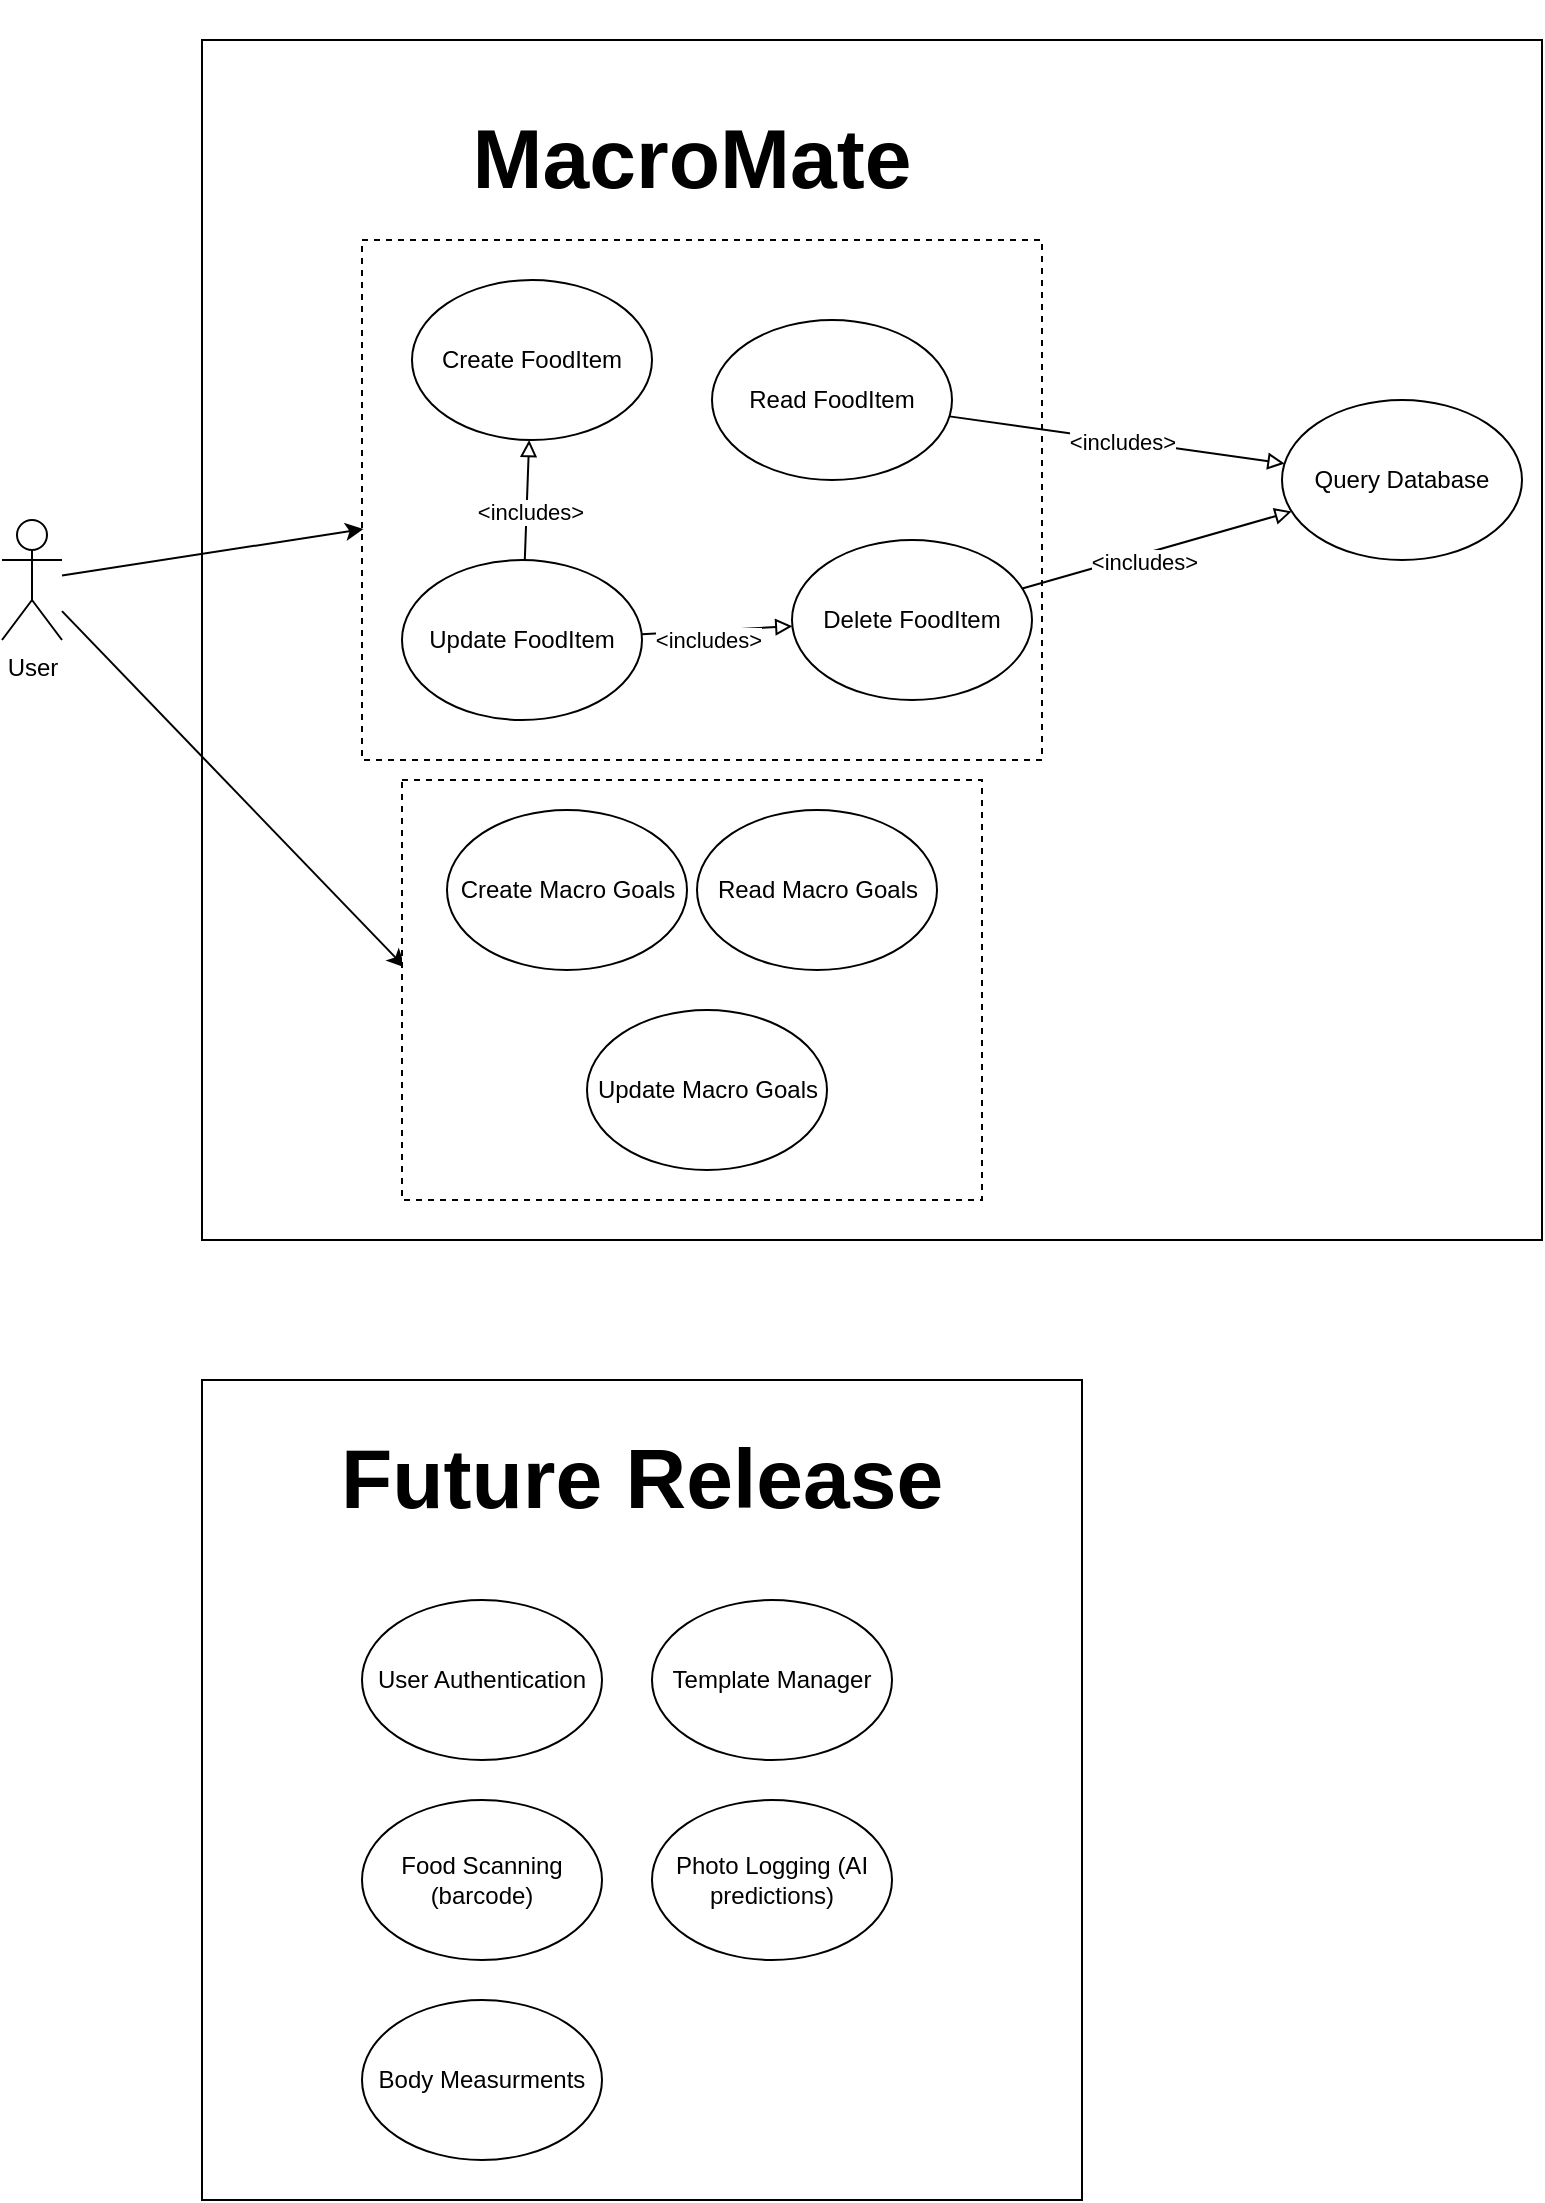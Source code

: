 <mxfile version="28.0.6" pages="3">
  <diagram name="Use-case diagram" id="jBow_mNzCGN9uOBBYrtV">
    <mxGraphModel dx="705" dy="1208" grid="1" gridSize="10" guides="1" tooltips="1" connect="1" arrows="1" fold="1" page="1" pageScale="1" pageWidth="850" pageHeight="1100" math="0" shadow="0">
      <root>
        <mxCell id="0" />
        <mxCell id="1" parent="0" />
        <mxCell id="U5rSeef03LjWIlhZXqFB-2" value="" style="rounded=0;whiteSpace=wrap;html=1;" vertex="1" parent="1">
          <mxGeometry x="140" y="50" width="670" height="600" as="geometry" />
        </mxCell>
        <mxCell id="U5rSeef03LjWIlhZXqFB-25" style="rounded=0;orthogonalLoop=1;jettySize=auto;html=1;entryX=0.005;entryY=0.446;entryDx=0;entryDy=0;entryPerimeter=0;" edge="1" parent="1" source="U5rSeef03LjWIlhZXqFB-1" target="U5rSeef03LjWIlhZXqFB-24">
          <mxGeometry relative="1" as="geometry" />
        </mxCell>
        <mxCell id="U5rSeef03LjWIlhZXqFB-1" value="User" style="shape=umlActor;verticalLabelPosition=bottom;verticalAlign=top;html=1;outlineConnect=0;" vertex="1" parent="1">
          <mxGeometry x="40" y="290" width="30" height="60" as="geometry" />
        </mxCell>
        <mxCell id="U5rSeef03LjWIlhZXqFB-23" value="" style="rounded=0;whiteSpace=wrap;html=1;dashed=1;" vertex="1" parent="1">
          <mxGeometry x="220" y="150" width="340" height="260" as="geometry" />
        </mxCell>
        <mxCell id="U5rSeef03LjWIlhZXqFB-3" value="Create FoodItem" style="ellipse;whiteSpace=wrap;html=1;" vertex="1" parent="1">
          <mxGeometry x="245" y="170" width="120" height="80" as="geometry" />
        </mxCell>
        <mxCell id="U5rSeef03LjWIlhZXqFB-6" style="rounded=0;orthogonalLoop=1;jettySize=auto;html=1;entryX=0.002;entryY=0.556;entryDx=0;entryDy=0;entryPerimeter=0;" edge="1" parent="1" source="U5rSeef03LjWIlhZXqFB-1" target="U5rSeef03LjWIlhZXqFB-23">
          <mxGeometry relative="1" as="geometry" />
        </mxCell>
        <mxCell id="U5rSeef03LjWIlhZXqFB-10" value="Delete FoodItem" style="ellipse;whiteSpace=wrap;html=1;" vertex="1" parent="1">
          <mxGeometry x="435" y="300" width="120" height="80" as="geometry" />
        </mxCell>
        <mxCell id="U5rSeef03LjWIlhZXqFB-19" value="Read FoodItem" style="ellipse;whiteSpace=wrap;html=1;" vertex="1" parent="1">
          <mxGeometry x="395" y="190" width="120" height="80" as="geometry" />
        </mxCell>
        <mxCell id="IylNz-2hLhkDslfBnV60-1" style="rounded=0;orthogonalLoop=1;jettySize=auto;html=1;endArrow=block;endFill=0;" edge="1" parent="1" source="U5rSeef03LjWIlhZXqFB-21" target="U5rSeef03LjWIlhZXqFB-3">
          <mxGeometry relative="1" as="geometry" />
        </mxCell>
        <mxCell id="IylNz-2hLhkDslfBnV60-3" value="&amp;lt;includes&amp;gt;" style="edgeLabel;html=1;align=center;verticalAlign=middle;resizable=0;points=[];" vertex="1" connectable="0" parent="IylNz-2hLhkDslfBnV60-1">
          <mxGeometry x="-0.207" y="-1" relative="1" as="geometry">
            <mxPoint as="offset" />
          </mxGeometry>
        </mxCell>
        <mxCell id="IylNz-2hLhkDslfBnV60-2" style="rounded=0;orthogonalLoop=1;jettySize=auto;html=1;endArrow=block;endFill=0;" edge="1" parent="1" source="U5rSeef03LjWIlhZXqFB-21" target="U5rSeef03LjWIlhZXqFB-10">
          <mxGeometry relative="1" as="geometry" />
        </mxCell>
        <mxCell id="IylNz-2hLhkDslfBnV60-4" value="&amp;lt;includes&amp;gt;" style="edgeLabel;html=1;align=center;verticalAlign=middle;resizable=0;points=[];" vertex="1" connectable="0" parent="IylNz-2hLhkDslfBnV60-2">
          <mxGeometry x="-0.482" y="1" relative="1" as="geometry">
            <mxPoint x="13" y="5" as="offset" />
          </mxGeometry>
        </mxCell>
        <mxCell id="U5rSeef03LjWIlhZXqFB-21" value="Update FoodItem" style="ellipse;whiteSpace=wrap;html=1;" vertex="1" parent="1">
          <mxGeometry x="240" y="310" width="120" height="80" as="geometry" />
        </mxCell>
        <mxCell id="U5rSeef03LjWIlhZXqFB-24" value="" style="rounded=0;whiteSpace=wrap;html=1;dashed=1;" vertex="1" parent="1">
          <mxGeometry x="240" y="420" width="290" height="210" as="geometry" />
        </mxCell>
        <mxCell id="U5rSeef03LjWIlhZXqFB-4" value="Read Macro Goals" style="ellipse;whiteSpace=wrap;html=1;" vertex="1" parent="1">
          <mxGeometry x="387.5" y="435" width="120" height="80" as="geometry" />
        </mxCell>
        <mxCell id="U5rSeef03LjWIlhZXqFB-5" value="Create Macro Goals" style="ellipse;whiteSpace=wrap;html=1;" vertex="1" parent="1">
          <mxGeometry x="262.5" y="435" width="120" height="80" as="geometry" />
        </mxCell>
        <mxCell id="U5rSeef03LjWIlhZXqFB-20" value="Update Macro Goals" style="ellipse;whiteSpace=wrap;html=1;" vertex="1" parent="1">
          <mxGeometry x="332.5" y="535" width="120" height="80" as="geometry" />
        </mxCell>
        <mxCell id="U5rSeef03LjWIlhZXqFB-28" value="&lt;font style=&quot;font-size: 42px;&quot;&gt;&lt;b&gt;MacroMate&lt;/b&gt;&lt;/font&gt;" style="text;html=1;align=center;verticalAlign=middle;whiteSpace=wrap;rounded=0;" vertex="1" parent="1">
          <mxGeometry x="230" y="30" width="310" height="160" as="geometry" />
        </mxCell>
        <mxCell id="U5rSeef03LjWIlhZXqFB-29" value="" style="rounded=0;whiteSpace=wrap;html=1;" vertex="1" parent="1">
          <mxGeometry x="140" y="720" width="440" height="410" as="geometry" />
        </mxCell>
        <mxCell id="U5rSeef03LjWIlhZXqFB-30" value="&lt;font style=&quot;font-size: 42px;&quot;&gt;&lt;b&gt;Future Release&lt;/b&gt;&lt;/font&gt;" style="text;html=1;align=center;verticalAlign=middle;whiteSpace=wrap;rounded=0;" vertex="1" parent="1">
          <mxGeometry x="205" y="690" width="310" height="160" as="geometry" />
        </mxCell>
        <mxCell id="U5rSeef03LjWIlhZXqFB-33" value="User Authentication" style="ellipse;whiteSpace=wrap;html=1;" vertex="1" parent="1">
          <mxGeometry x="220" y="830" width="120" height="80" as="geometry" />
        </mxCell>
        <mxCell id="U5rSeef03LjWIlhZXqFB-34" value="Template Manager" style="ellipse;whiteSpace=wrap;html=1;" vertex="1" parent="1">
          <mxGeometry x="365" y="830" width="120" height="80" as="geometry" />
        </mxCell>
        <mxCell id="xqedrYDBCNj9wpR1KkHt-1" value="Food Scanning (barcode)" style="ellipse;whiteSpace=wrap;html=1;" vertex="1" parent="1">
          <mxGeometry x="220" y="930" width="120" height="80" as="geometry" />
        </mxCell>
        <mxCell id="xqedrYDBCNj9wpR1KkHt-2" value="Photo Logging (AI predictions)" style="ellipse;whiteSpace=wrap;html=1;" vertex="1" parent="1">
          <mxGeometry x="365" y="930" width="120" height="80" as="geometry" />
        </mxCell>
        <mxCell id="5pbFNkUTdyOQCOuKdF-y-1" value="Body Measurments" style="ellipse;whiteSpace=wrap;html=1;" vertex="1" parent="1">
          <mxGeometry x="220" y="1030" width="120" height="80" as="geometry" />
        </mxCell>
        <mxCell id="1WmLyUkmRnaLj7cnnRX_-2" style="rounded=0;orthogonalLoop=1;jettySize=auto;html=1;endArrow=block;endFill=0;" edge="1" parent="1" source="U5rSeef03LjWIlhZXqFB-10" target="1WmLyUkmRnaLj7cnnRX_-1">
          <mxGeometry relative="1" as="geometry" />
        </mxCell>
        <mxCell id="1WmLyUkmRnaLj7cnnRX_-5" value="&amp;lt;includes&amp;gt;" style="edgeLabel;html=1;align=center;verticalAlign=middle;resizable=0;points=[];" vertex="1" connectable="0" parent="1WmLyUkmRnaLj7cnnRX_-2">
          <mxGeometry x="-0.07" y="1" relative="1" as="geometry">
            <mxPoint x="-2" y="5" as="offset" />
          </mxGeometry>
        </mxCell>
        <mxCell id="1WmLyUkmRnaLj7cnnRX_-3" style="rounded=0;orthogonalLoop=1;jettySize=auto;html=1;endArrow=block;endFill=0;" edge="1" parent="1" source="U5rSeef03LjWIlhZXqFB-19" target="1WmLyUkmRnaLj7cnnRX_-1">
          <mxGeometry relative="1" as="geometry" />
        </mxCell>
        <mxCell id="1WmLyUkmRnaLj7cnnRX_-4" value="&amp;lt;includes&amp;gt;" style="edgeLabel;html=1;align=center;verticalAlign=middle;resizable=0;points=[];" vertex="1" connectable="0" parent="1WmLyUkmRnaLj7cnnRX_-3">
          <mxGeometry x="-0.313" y="3" relative="1" as="geometry">
            <mxPoint x="28" y="7" as="offset" />
          </mxGeometry>
        </mxCell>
        <mxCell id="1WmLyUkmRnaLj7cnnRX_-1" value="Query Database" style="ellipse;whiteSpace=wrap;html=1;" vertex="1" parent="1">
          <mxGeometry x="680" y="230" width="120" height="80" as="geometry" />
        </mxCell>
      </root>
    </mxGraphModel>
  </diagram>
  <diagram id="gr8Y483bi6J3H4xXprHQ" name="Activity Diagrams">
    <mxGraphModel dx="1943" dy="1143" grid="1" gridSize="10" guides="1" tooltips="1" connect="1" arrows="1" fold="1" page="1" pageScale="1" pageWidth="850" pageHeight="1100" math="0" shadow="0">
      <root>
        <mxCell id="0" />
        <mxCell id="1" parent="0" />
        <mxCell id="S19IM_V1eHa90hU74MjL-1" value="&lt;font style=&quot;font-size: 32px;&quot;&gt;Create FoodItem&lt;/font&gt;" style="text;html=1;align=center;verticalAlign=middle;whiteSpace=wrap;rounded=0;" vertex="1" parent="1">
          <mxGeometry x="80" y="50" width="180" height="40" as="geometry" />
        </mxCell>
        <mxCell id="YhLAo5q16ZlPgTLbm7TN-5" style="edgeStyle=orthogonalEdgeStyle;rounded=0;orthogonalLoop=1;jettySize=auto;html=1;" edge="1" parent="1" source="YhLAo5q16ZlPgTLbm7TN-2" target="YhLAo5q16ZlPgTLbm7TN-4">
          <mxGeometry relative="1" as="geometry" />
        </mxCell>
        <mxCell id="YhLAo5q16ZlPgTLbm7TN-2" value="" style="ellipse;" vertex="1" parent="1">
          <mxGeometry x="150" y="130" width="30" height="30" as="geometry" />
        </mxCell>
        <mxCell id="YhLAo5q16ZlPgTLbm7TN-3" value="" style="ellipse;html=1;shape=endState;fillColor=strokeColor;" vertex="1" parent="1">
          <mxGeometry x="150" y="500" width="30" height="30" as="geometry" />
        </mxCell>
        <mxCell id="YhLAo5q16ZlPgTLbm7TN-7" style="edgeStyle=orthogonalEdgeStyle;rounded=0;orthogonalLoop=1;jettySize=auto;html=1;" edge="1" parent="1" source="YhLAo5q16ZlPgTLbm7TN-4" target="YhLAo5q16ZlPgTLbm7TN-6">
          <mxGeometry relative="1" as="geometry" />
        </mxCell>
        <mxCell id="YhLAo5q16ZlPgTLbm7TN-4" value="Input name, calories, protein, fat, carbs, date" style="rounded=1;whiteSpace=wrap;html=1;" vertex="1" parent="1">
          <mxGeometry x="113.75" y="210" width="102.5" height="50" as="geometry" />
        </mxCell>
        <mxCell id="YhLAo5q16ZlPgTLbm7TN-8" style="edgeStyle=orthogonalEdgeStyle;rounded=0;orthogonalLoop=1;jettySize=auto;html=1;entryX=0;entryY=0.5;entryDx=0;entryDy=0;" edge="1" parent="1" source="YhLAo5q16ZlPgTLbm7TN-6" target="YhLAo5q16ZlPgTLbm7TN-4">
          <mxGeometry relative="1" as="geometry">
            <Array as="points">
              <mxPoint x="94" y="315" />
              <mxPoint x="94" y="235" />
            </Array>
          </mxGeometry>
        </mxCell>
        <mxCell id="YhLAo5q16ZlPgTLbm7TN-9" value="invalid" style="edgeLabel;html=1;align=center;verticalAlign=middle;resizable=0;points=[];" vertex="1" connectable="0" parent="YhLAo5q16ZlPgTLbm7TN-8">
          <mxGeometry x="-0.516" y="-1" relative="1" as="geometry">
            <mxPoint x="8" y="1" as="offset" />
          </mxGeometry>
        </mxCell>
        <mxCell id="YhLAo5q16ZlPgTLbm7TN-11" style="edgeStyle=orthogonalEdgeStyle;rounded=0;orthogonalLoop=1;jettySize=auto;html=1;" edge="1" parent="1" source="YhLAo5q16ZlPgTLbm7TN-6" target="YhLAo5q16ZlPgTLbm7TN-10">
          <mxGeometry relative="1" as="geometry" />
        </mxCell>
        <mxCell id="YhLAo5q16ZlPgTLbm7TN-13" value="valid" style="edgeLabel;html=1;align=center;verticalAlign=middle;resizable=0;points=[];" vertex="1" connectable="0" parent="YhLAo5q16ZlPgTLbm7TN-11">
          <mxGeometry x="-0.214" y="1" relative="1" as="geometry">
            <mxPoint x="-1" as="offset" />
          </mxGeometry>
        </mxCell>
        <mxCell id="YhLAo5q16ZlPgTLbm7TN-6" value="" style="rhombus;whiteSpace=wrap;html=1;" vertex="1" parent="1">
          <mxGeometry x="150" y="300" width="30" height="30" as="geometry" />
        </mxCell>
        <mxCell id="YhLAo5q16ZlPgTLbm7TN-12" style="edgeStyle=orthogonalEdgeStyle;rounded=0;orthogonalLoop=1;jettySize=auto;html=1;" edge="1" parent="1" source="YhLAo5q16ZlPgTLbm7TN-10" target="YhLAo5q16ZlPgTLbm7TN-3">
          <mxGeometry relative="1" as="geometry" />
        </mxCell>
        <mxCell id="YhLAo5q16ZlPgTLbm7TN-10" value="Save in Database" style="rounded=1;whiteSpace=wrap;html=1;" vertex="1" parent="1">
          <mxGeometry x="105" y="370" width="120" height="60" as="geometry" />
        </mxCell>
        <mxCell id="s4U3M31BNokX08P3aMhR-1" value="&lt;font style=&quot;font-size: 32px;&quot;&gt;Read FoodItem&lt;/font&gt;" style="text;html=1;align=center;verticalAlign=middle;whiteSpace=wrap;rounded=0;" vertex="1" parent="1">
          <mxGeometry x="335" y="50" width="180" height="40" as="geometry" />
        </mxCell>
        <mxCell id="s4U3M31BNokX08P3aMhR-5" style="edgeStyle=orthogonalEdgeStyle;rounded=0;orthogonalLoop=1;jettySize=auto;html=1;" edge="1" parent="1" source="s4U3M31BNokX08P3aMhR-2" target="s4U3M31BNokX08P3aMhR-4">
          <mxGeometry relative="1" as="geometry" />
        </mxCell>
        <mxCell id="s4U3M31BNokX08P3aMhR-2" value="" style="ellipse;" vertex="1" parent="1">
          <mxGeometry x="410.25" y="130" width="30" height="30" as="geometry" />
        </mxCell>
        <mxCell id="s4U3M31BNokX08P3aMhR-3" value="" style="ellipse;html=1;shape=endState;fillColor=strokeColor;" vertex="1" parent="1">
          <mxGeometry x="410.25" y="520" width="30" height="30" as="geometry" />
        </mxCell>
        <mxCell id="s4U3M31BNokX08P3aMhR-10" style="edgeStyle=orthogonalEdgeStyle;rounded=0;orthogonalLoop=1;jettySize=auto;html=1;" edge="1" parent="1" source="s4U3M31BNokX08P3aMhR-4" target="s4U3M31BNokX08P3aMhR-6">
          <mxGeometry relative="1" as="geometry" />
        </mxCell>
        <mxCell id="s4U3M31BNokX08P3aMhR-4" value="Get foodItem ID" style="rounded=1;whiteSpace=wrap;html=1;" vertex="1" parent="1">
          <mxGeometry x="374" y="210" width="102.5" height="50" as="geometry" />
        </mxCell>
        <mxCell id="s4U3M31BNokX08P3aMhR-11" style="edgeStyle=orthogonalEdgeStyle;rounded=0;orthogonalLoop=1;jettySize=auto;html=1;" edge="1" parent="1" source="s4U3M31BNokX08P3aMhR-6" target="W6EAIy1qEaVdQvwEI4xQ-15">
          <mxGeometry relative="1" as="geometry">
            <mxPoint x="425" y="385" as="targetPoint" />
          </mxGeometry>
        </mxCell>
        <mxCell id="s4U3M31BNokX08P3aMhR-6" value="Query Database" style="rounded=1;whiteSpace=wrap;html=1;" vertex="1" parent="1">
          <mxGeometry x="374" y="300" width="102.5" height="50" as="geometry" />
        </mxCell>
        <mxCell id="udlB4M8ms071vq05Iu0C-1" value="&lt;font style=&quot;font-size: 32px;&quot;&gt;Update FoodItem&lt;/font&gt;" style="text;html=1;align=center;verticalAlign=middle;whiteSpace=wrap;rounded=0;" vertex="1" parent="1">
          <mxGeometry x="590" y="50" width="200" height="40" as="geometry" />
        </mxCell>
        <mxCell id="ILlx6pyAgeF3UlyOSPJ3-7" style="edgeStyle=orthogonalEdgeStyle;rounded=0;orthogonalLoop=1;jettySize=auto;html=1;" edge="1" parent="1" source="ILlx6pyAgeF3UlyOSPJ3-1" target="ILlx6pyAgeF3UlyOSPJ3-6">
          <mxGeometry relative="1" as="geometry" />
        </mxCell>
        <mxCell id="ILlx6pyAgeF3UlyOSPJ3-1" value="Create FoodItem" style="rounded=1;whiteSpace=wrap;html=1;" vertex="1" parent="1">
          <mxGeometry x="638.75" y="210" width="102.5" height="50" as="geometry" />
        </mxCell>
        <mxCell id="ILlx6pyAgeF3UlyOSPJ3-5" style="edgeStyle=orthogonalEdgeStyle;rounded=0;orthogonalLoop=1;jettySize=auto;html=1;" edge="1" parent="1" source="ILlx6pyAgeF3UlyOSPJ3-2" target="ILlx6pyAgeF3UlyOSPJ3-1">
          <mxGeometry relative="1" as="geometry" />
        </mxCell>
        <mxCell id="ILlx6pyAgeF3UlyOSPJ3-2" value="" style="ellipse;" vertex="1" parent="1">
          <mxGeometry x="675" y="130" width="30" height="30" as="geometry" />
        </mxCell>
        <mxCell id="ILlx6pyAgeF3UlyOSPJ3-9" style="edgeStyle=orthogonalEdgeStyle;rounded=0;orthogonalLoop=1;jettySize=auto;html=1;" edge="1" parent="1" source="ILlx6pyAgeF3UlyOSPJ3-6" target="ILlx6pyAgeF3UlyOSPJ3-8">
          <mxGeometry relative="1" as="geometry" />
        </mxCell>
        <mxCell id="ILlx6pyAgeF3UlyOSPJ3-6" value="Delete Food Item" style="rounded=1;whiteSpace=wrap;html=1;" vertex="1" parent="1">
          <mxGeometry x="638.75" y="330" width="102.5" height="50" as="geometry" />
        </mxCell>
        <mxCell id="ILlx6pyAgeF3UlyOSPJ3-8" value="" style="ellipse;html=1;shape=endState;fillColor=strokeColor;" vertex="1" parent="1">
          <mxGeometry x="675" y="450" width="30" height="30" as="geometry" />
        </mxCell>
        <mxCell id="yHVP0BCAqlKV8w2IZp7O-1" value="&lt;font style=&quot;font-size: 32px;&quot;&gt;Delete FoodItem&lt;/font&gt;" style="text;html=1;align=center;verticalAlign=middle;whiteSpace=wrap;rounded=0;" vertex="1" parent="1">
          <mxGeometry x="810" y="50" width="200" height="40" as="geometry" />
        </mxCell>
        <mxCell id="yHVP0BCAqlKV8w2IZp7O-2" style="edgeStyle=orthogonalEdgeStyle;rounded=0;orthogonalLoop=1;jettySize=auto;html=1;" edge="1" parent="1" source="yHVP0BCAqlKV8w2IZp7O-3" target="yHVP0BCAqlKV8w2IZp7O-11">
          <mxGeometry relative="1" as="geometry">
            <mxPoint x="910" y="330" as="targetPoint" />
          </mxGeometry>
        </mxCell>
        <mxCell id="yHVP0BCAqlKV8w2IZp7O-3" value="Get foodItem ID" style="rounded=1;whiteSpace=wrap;html=1;" vertex="1" parent="1">
          <mxGeometry x="864" y="210" width="102.5" height="50" as="geometry" />
        </mxCell>
        <mxCell id="yHVP0BCAqlKV8w2IZp7O-4" style="edgeStyle=orthogonalEdgeStyle;rounded=0;orthogonalLoop=1;jettySize=auto;html=1;" edge="1" parent="1" source="yHVP0BCAqlKV8w2IZp7O-5" target="yHVP0BCAqlKV8w2IZp7O-3">
          <mxGeometry relative="1" as="geometry" />
        </mxCell>
        <mxCell id="yHVP0BCAqlKV8w2IZp7O-5" value="" style="ellipse;" vertex="1" parent="1">
          <mxGeometry x="900.25" y="130" width="30" height="30" as="geometry" />
        </mxCell>
        <mxCell id="yHVP0BCAqlKV8w2IZp7O-8" value="" style="ellipse;html=1;shape=endState;fillColor=strokeColor;" vertex="1" parent="1">
          <mxGeometry x="900.25" y="450" width="30" height="30" as="geometry" />
        </mxCell>
        <mxCell id="yHVP0BCAqlKV8w2IZp7O-10" style="edgeStyle=orthogonalEdgeStyle;rounded=0;orthogonalLoop=1;jettySize=auto;html=1;" edge="1" parent="1" source="yHVP0BCAqlKV8w2IZp7O-11" target="yHVP0BCAqlKV8w2IZp7O-8">
          <mxGeometry relative="1" as="geometry">
            <mxPoint x="915.0" y="425" as="targetPoint" />
          </mxGeometry>
        </mxCell>
        <mxCell id="yHVP0BCAqlKV8w2IZp7O-11" value="Query Database" style="rounded=1;whiteSpace=wrap;html=1;" vertex="1" parent="1">
          <mxGeometry x="864" y="340" width="102.5" height="50" as="geometry" />
        </mxCell>
        <mxCell id="W6EAIy1qEaVdQvwEI4xQ-2" value="&lt;font style=&quot;font-size: 32px;&quot;&gt;Query&lt;/font&gt;&lt;div&gt;&lt;font style=&quot;font-size: 32px;&quot;&gt;Database&lt;/font&gt;&lt;/div&gt;" style="text;html=1;align=center;verticalAlign=middle;whiteSpace=wrap;rounded=0;" vertex="1" parent="1">
          <mxGeometry x="1130" y="50" width="200" height="40" as="geometry" />
        </mxCell>
        <mxCell id="W6EAIy1qEaVdQvwEI4xQ-3" style="edgeStyle=orthogonalEdgeStyle;rounded=0;orthogonalLoop=1;jettySize=auto;html=1;" edge="1" parent="1" source="W6EAIy1qEaVdQvwEI4xQ-4" target="W6EAIy1qEaVdQvwEI4xQ-9">
          <mxGeometry relative="1" as="geometry" />
        </mxCell>
        <mxCell id="W6EAIy1qEaVdQvwEI4xQ-4" value="Query Database" style="rounded=1;whiteSpace=wrap;html=1;" vertex="1" parent="1">
          <mxGeometry x="1172.75" y="160" width="102.5" height="50" as="geometry" />
        </mxCell>
        <mxCell id="W6EAIy1qEaVdQvwEI4xQ-5" style="edgeStyle=orthogonalEdgeStyle;rounded=0;orthogonalLoop=1;jettySize=auto;html=1;" edge="1" parent="1" source="W6EAIy1qEaVdQvwEI4xQ-9" target="W6EAIy1qEaVdQvwEI4xQ-10">
          <mxGeometry relative="1" as="geometry">
            <Array as="points">
              <mxPoint x="1148.75" y="260" />
            </Array>
          </mxGeometry>
        </mxCell>
        <mxCell id="W6EAIy1qEaVdQvwEI4xQ-6" value="Success" style="edgeLabel;html=1;align=center;verticalAlign=middle;resizable=0;points=[];" vertex="1" connectable="0" parent="W6EAIy1qEaVdQvwEI4xQ-5">
          <mxGeometry x="-0.482" y="-1" relative="1" as="geometry">
            <mxPoint as="offset" />
          </mxGeometry>
        </mxCell>
        <mxCell id="W6EAIy1qEaVdQvwEI4xQ-7" style="edgeStyle=orthogonalEdgeStyle;rounded=0;orthogonalLoop=1;jettySize=auto;html=1;" edge="1" parent="1" source="W6EAIy1qEaVdQvwEI4xQ-9" target="W6EAIy1qEaVdQvwEI4xQ-11">
          <mxGeometry relative="1" as="geometry" />
        </mxCell>
        <mxCell id="W6EAIy1qEaVdQvwEI4xQ-8" value="Not Found" style="edgeLabel;html=1;align=center;verticalAlign=middle;resizable=0;points=[];" vertex="1" connectable="0" parent="W6EAIy1qEaVdQvwEI4xQ-7">
          <mxGeometry x="-0.551" y="2" relative="1" as="geometry">
            <mxPoint x="9" y="2" as="offset" />
          </mxGeometry>
        </mxCell>
        <mxCell id="W6EAIy1qEaVdQvwEI4xQ-9" value="" style="rhombus;whiteSpace=wrap;html=1;" vertex="1" parent="1">
          <mxGeometry x="1208.75" y="245" width="30" height="30" as="geometry" />
        </mxCell>
        <mxCell id="W6EAIy1qEaVdQvwEI4xQ-10" value="Return Item" style="rounded=1;whiteSpace=wrap;html=1;" vertex="1" parent="1">
          <mxGeometry x="1098.75" y="310" width="102.5" height="50" as="geometry" />
        </mxCell>
        <mxCell id="W6EAIy1qEaVdQvwEI4xQ-11" value="ItemNotFound Message" style="rounded=1;whiteSpace=wrap;html=1;" vertex="1" parent="1">
          <mxGeometry x="1258.75" y="310" width="102.5" height="50" as="geometry" />
        </mxCell>
        <mxCell id="W6EAIy1qEaVdQvwEI4xQ-12" style="edgeStyle=orthogonalEdgeStyle;rounded=0;orthogonalLoop=1;jettySize=auto;html=1;" edge="1" parent="1" source="W6EAIy1qEaVdQvwEI4xQ-11" target="W6EAIy1qEaVdQvwEI4xQ-14">
          <mxGeometry relative="1" as="geometry">
            <Array as="points">
              <mxPoint x="1309.75" y="415" />
            </Array>
          </mxGeometry>
        </mxCell>
        <mxCell id="W6EAIy1qEaVdQvwEI4xQ-13" style="edgeStyle=orthogonalEdgeStyle;rounded=0;orthogonalLoop=1;jettySize=auto;html=1;" edge="1" parent="1" source="W6EAIy1qEaVdQvwEI4xQ-10" target="W6EAIy1qEaVdQvwEI4xQ-14">
          <mxGeometry relative="1" as="geometry">
            <Array as="points">
              <mxPoint x="1148.75" y="415" />
            </Array>
          </mxGeometry>
        </mxCell>
        <mxCell id="SifYlrV6O5T63yi4FXTl-2" style="edgeStyle=orthogonalEdgeStyle;rounded=0;orthogonalLoop=1;jettySize=auto;html=1;" edge="1" parent="1" source="W6EAIy1qEaVdQvwEI4xQ-14" target="SifYlrV6O5T63yi4FXTl-1">
          <mxGeometry relative="1" as="geometry" />
        </mxCell>
        <mxCell id="W6EAIy1qEaVdQvwEI4xQ-14" value="" style="rhombus;whiteSpace=wrap;html=1;" vertex="1" parent="1">
          <mxGeometry x="1209" y="400" width="30" height="30" as="geometry" />
        </mxCell>
        <mxCell id="W6EAIy1qEaVdQvwEI4xQ-16" style="edgeStyle=orthogonalEdgeStyle;rounded=0;orthogonalLoop=1;jettySize=auto;html=1;" edge="1" parent="1" source="W6EAIy1qEaVdQvwEI4xQ-15" target="s4U3M31BNokX08P3aMhR-3">
          <mxGeometry relative="1" as="geometry" />
        </mxCell>
        <mxCell id="W6EAIy1qEaVdQvwEI4xQ-15" value="Display Results" style="rounded=1;whiteSpace=wrap;html=1;" vertex="1" parent="1">
          <mxGeometry x="374" y="410" width="102.5" height="50" as="geometry" />
        </mxCell>
        <mxCell id="SifYlrV6O5T63yi4FXTl-1" value="" style="ellipse;html=1;shape=endState;fillColor=strokeColor;" vertex="1" parent="1">
          <mxGeometry x="1209" y="480" width="30" height="30" as="geometry" />
        </mxCell>
      </root>
    </mxGraphModel>
  </diagram>
  <diagram id="_DGp-XIO5CFrDi0shttd" name="Class Diagram">
    <mxGraphModel dx="460" dy="788" grid="1" gridSize="10" guides="1" tooltips="1" connect="1" arrows="1" fold="1" page="1" pageScale="1" pageWidth="850" pageHeight="1100" math="0" shadow="0">
      <root>
        <mxCell id="0" />
        <mxCell id="1" parent="0" />
        <mxCell id="TdGKnOu7zhTbfg-XOS5--1" value="FoodItem" style="swimlane;fontStyle=1;align=center;verticalAlign=top;childLayout=stackLayout;horizontal=1;startSize=26;horizontalStack=0;resizeParent=1;resizeParentMax=0;resizeLast=0;collapsible=1;marginBottom=0;whiteSpace=wrap;html=1;" vertex="1" parent="1">
          <mxGeometry x="290" y="210" width="160" height="320" as="geometry">
            <mxRectangle x="345" y="370" width="90" height="30" as="alternateBounds" />
          </mxGeometry>
        </mxCell>
        <mxCell id="CUE0NcxN2NASc_azKSRP-3" value="-name: string" style="text;strokeColor=none;fillColor=none;align=left;verticalAlign=top;spacingLeft=4;spacingRight=4;overflow=hidden;rotatable=0;points=[[0,0.5],[1,0.5]];portConstraint=eastwest;whiteSpace=wrap;html=1;" vertex="1" parent="TdGKnOu7zhTbfg-XOS5--1">
          <mxGeometry y="26" width="160" height="26" as="geometry" />
        </mxCell>
        <mxCell id="CUE0NcxN2NASc_azKSRP-2" value="-carbs: float" style="text;strokeColor=none;fillColor=none;align=left;verticalAlign=top;spacingLeft=4;spacingRight=4;overflow=hidden;rotatable=0;points=[[0,0.5],[1,0.5]];portConstraint=eastwest;whiteSpace=wrap;html=1;" vertex="1" parent="TdGKnOu7zhTbfg-XOS5--1">
          <mxGeometry y="52" width="160" height="26" as="geometry" />
        </mxCell>
        <mxCell id="CUE0NcxN2NASc_azKSRP-1" value="-protein: float" style="text;strokeColor=none;fillColor=none;align=left;verticalAlign=top;spacingLeft=4;spacingRight=4;overflow=hidden;rotatable=0;points=[[0,0.5],[1,0.5]];portConstraint=eastwest;whiteSpace=wrap;html=1;" vertex="1" parent="TdGKnOu7zhTbfg-XOS5--1">
          <mxGeometry y="78" width="160" height="26" as="geometry" />
        </mxCell>
        <mxCell id="CUE0NcxN2NASc_azKSRP-4" value="-fats: float" style="text;strokeColor=none;fillColor=none;align=left;verticalAlign=top;spacingLeft=4;spacingRight=4;overflow=hidden;rotatable=0;points=[[0,0.5],[1,0.5]];portConstraint=eastwest;whiteSpace=wrap;html=1;" vertex="1" parent="TdGKnOu7zhTbfg-XOS5--1">
          <mxGeometry y="104" width="160" height="26" as="geometry" />
        </mxCell>
        <mxCell id="CUE0NcxN2NASc_azKSRP-5" value="-date: Date" style="text;strokeColor=none;fillColor=none;align=left;verticalAlign=top;spacingLeft=4;spacingRight=4;overflow=hidden;rotatable=0;points=[[0,0.5],[1,0.5]];portConstraint=eastwest;whiteSpace=wrap;html=1;" vertex="1" parent="TdGKnOu7zhTbfg-XOS5--1">
          <mxGeometry y="130" width="160" height="26" as="geometry" />
        </mxCell>
        <mxCell id="TdGKnOu7zhTbfg-XOS5--2" value="/Name: string" style="text;strokeColor=none;fillColor=none;align=left;verticalAlign=top;spacingLeft=4;spacingRight=4;overflow=hidden;rotatable=0;points=[[0,0.5],[1,0.5]];portConstraint=eastwest;whiteSpace=wrap;html=1;" vertex="1" parent="TdGKnOu7zhTbfg-XOS5--1">
          <mxGeometry y="156" width="160" height="26" as="geometry" />
        </mxCell>
        <mxCell id="TdGKnOu7zhTbfg-XOS5--5" value="/Carbs: float" style="text;strokeColor=none;fillColor=none;align=left;verticalAlign=top;spacingLeft=4;spacingRight=4;overflow=hidden;rotatable=0;points=[[0,0.5],[1,0.5]];portConstraint=eastwest;whiteSpace=wrap;html=1;" vertex="1" parent="TdGKnOu7zhTbfg-XOS5--1">
          <mxGeometry y="182" width="160" height="26" as="geometry" />
        </mxCell>
        <mxCell id="TdGKnOu7zhTbfg-XOS5--6" value="/Proteins: float" style="text;strokeColor=none;fillColor=none;align=left;verticalAlign=top;spacingLeft=4;spacingRight=4;overflow=hidden;rotatable=0;points=[[0,0.5],[1,0.5]];portConstraint=eastwest;whiteSpace=wrap;html=1;" vertex="1" parent="TdGKnOu7zhTbfg-XOS5--1">
          <mxGeometry y="208" width="160" height="26" as="geometry" />
        </mxCell>
        <mxCell id="TdGKnOu7zhTbfg-XOS5--7" value="/Fats: float" style="text;strokeColor=none;fillColor=none;align=left;verticalAlign=top;spacingLeft=4;spacingRight=4;overflow=hidden;rotatable=0;points=[[0,0.5],[1,0.5]];portConstraint=eastwest;whiteSpace=wrap;html=1;" vertex="1" parent="TdGKnOu7zhTbfg-XOS5--1">
          <mxGeometry y="234" width="160" height="26" as="geometry" />
        </mxCell>
        <mxCell id="TdGKnOu7zhTbfg-XOS5--8" value="/Date: Date = Today()" style="text;strokeColor=none;fillColor=none;align=left;verticalAlign=top;spacingLeft=4;spacingRight=4;overflow=hidden;rotatable=0;points=[[0,0.5],[1,0.5]];portConstraint=eastwest;whiteSpace=wrap;html=1;" vertex="1" parent="TdGKnOu7zhTbfg-XOS5--1">
          <mxGeometry y="260" width="160" height="26" as="geometry" />
        </mxCell>
        <mxCell id="TdGKnOu7zhTbfg-XOS5--3" value="" style="line;strokeWidth=1;fillColor=none;align=left;verticalAlign=middle;spacingTop=-1;spacingLeft=3;spacingRight=3;rotatable=0;labelPosition=right;points=[];portConstraint=eastwest;strokeColor=inherit;" vertex="1" parent="TdGKnOu7zhTbfg-XOS5--1">
          <mxGeometry y="286" width="160" height="8" as="geometry" />
        </mxCell>
        <mxCell id="TdGKnOu7zhTbfg-XOS5--4" value="+ Display()" style="text;strokeColor=none;fillColor=none;align=left;verticalAlign=top;spacingLeft=4;spacingRight=4;overflow=hidden;rotatable=0;points=[[0,0.5],[1,0.5]];portConstraint=eastwest;whiteSpace=wrap;html=1;" vertex="1" parent="TdGKnOu7zhTbfg-XOS5--1">
          <mxGeometry y="294" width="160" height="26" as="geometry" />
        </mxCell>
      </root>
    </mxGraphModel>
  </diagram>
</mxfile>
